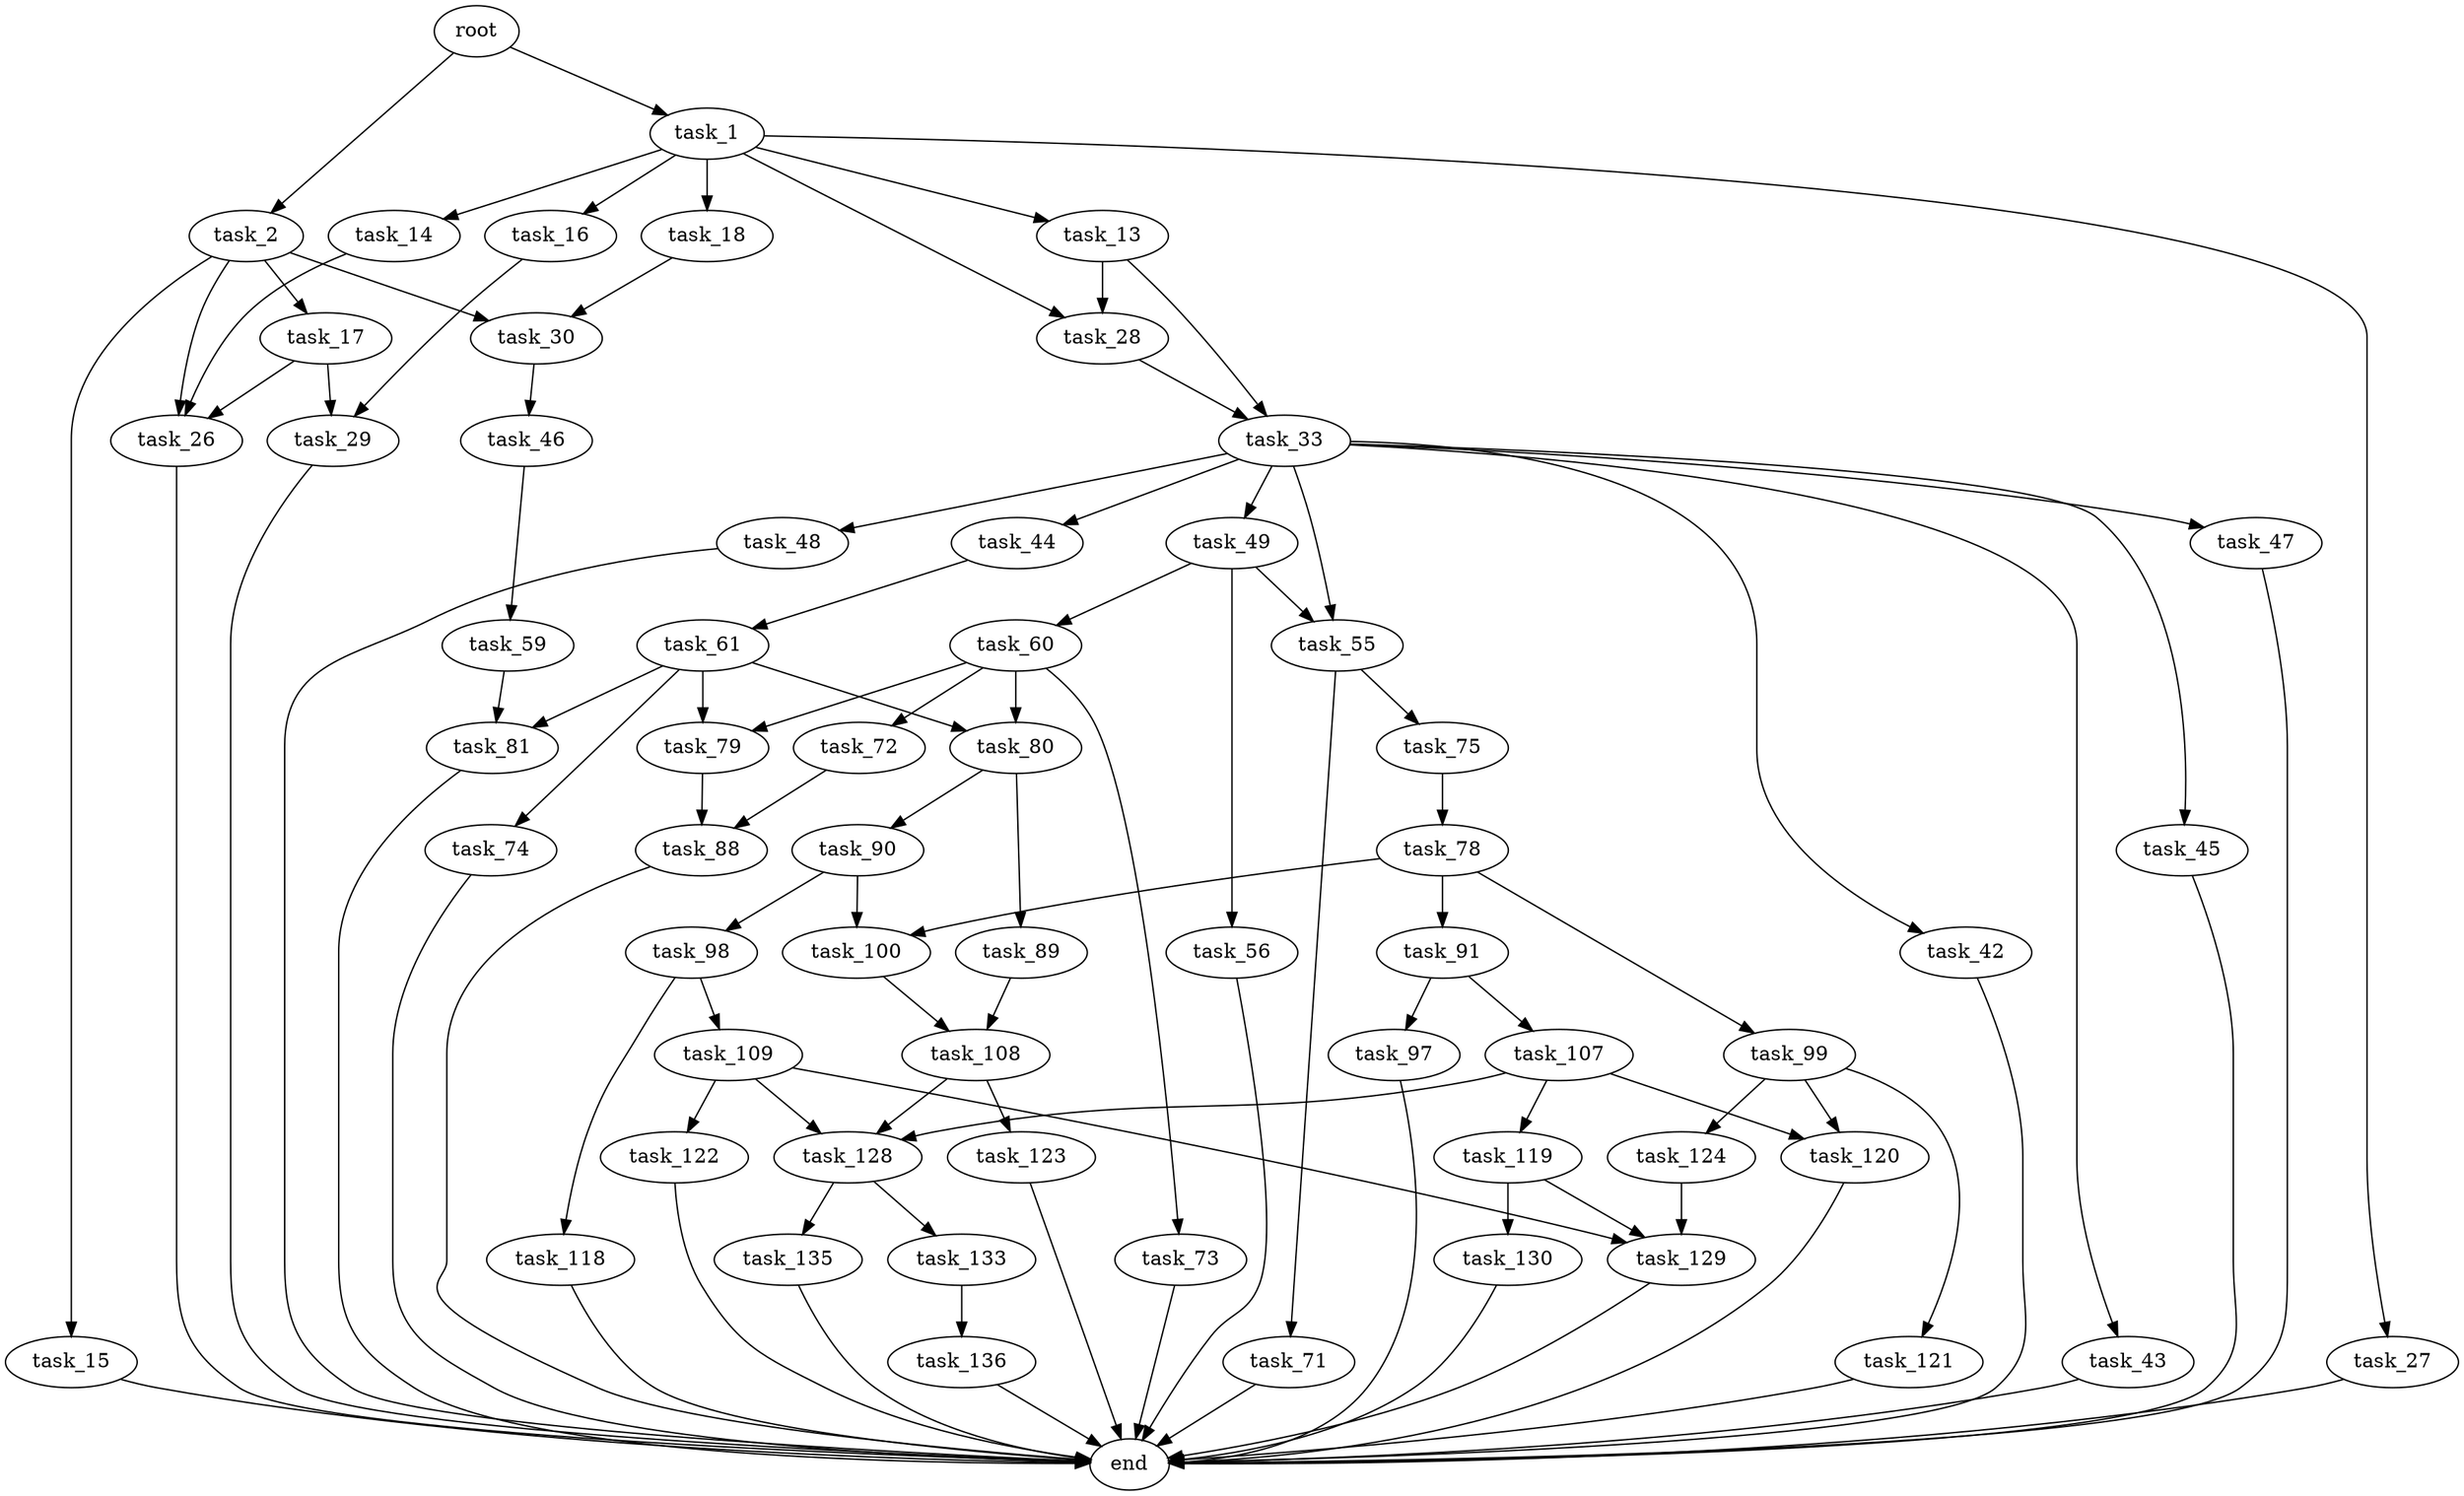 digraph G {
  root [size="0.000000"];
  task_1 [size="20568675691.000000"];
  task_2 [size="51136995072.000000"];
  task_13 [size="231928233984.000000"];
  task_14 [size="3158783526.000000"];
  task_16 [size="32472378844.000000"];
  task_18 [size="549755813888.000000"];
  task_27 [size="1426523458975.000000"];
  task_28 [size="68719476736.000000"];
  task_15 [size="1143922260.000000"];
  task_17 [size="104136218128.000000"];
  task_26 [size="4445686312.000000"];
  task_30 [size="329175158416.000000"];
  task_33 [size="6763222016.000000"];
  end [size="0.000000"];
  task_29 [size="1245653617.000000"];
  task_46 [size="68719476736.000000"];
  task_42 [size="92270241662.000000"];
  task_43 [size="11590075788.000000"];
  task_44 [size="85725988839.000000"];
  task_45 [size="36726162075.000000"];
  task_47 [size="782757789696.000000"];
  task_48 [size="1372826913.000000"];
  task_49 [size="46827388634.000000"];
  task_55 [size="549755813888.000000"];
  task_61 [size="8695917718.000000"];
  task_59 [size="10407272489.000000"];
  task_56 [size="8589934592.000000"];
  task_60 [size="36850192992.000000"];
  task_71 [size="549755813888.000000"];
  task_75 [size="1650828914.000000"];
  task_81 [size="7740870428.000000"];
  task_72 [size="557236844843.000000"];
  task_73 [size="11014294701.000000"];
  task_79 [size="10207292366.000000"];
  task_80 [size="354970078961.000000"];
  task_74 [size="28407207552.000000"];
  task_88 [size="451546885712.000000"];
  task_78 [size="17550239790.000000"];
  task_91 [size="32716145018.000000"];
  task_99 [size="179401463397.000000"];
  task_100 [size="231928233984.000000"];
  task_89 [size="549755813888.000000"];
  task_90 [size="368293445632.000000"];
  task_108 [size="233934937607.000000"];
  task_98 [size="231928233984.000000"];
  task_97 [size="37004596966.000000"];
  task_107 [size="8589934592.000000"];
  task_109 [size="138202758180.000000"];
  task_118 [size="782757789696.000000"];
  task_120 [size="33097581486.000000"];
  task_121 [size="33499779978.000000"];
  task_124 [size="310114146336.000000"];
  task_119 [size="28991029248.000000"];
  task_128 [size="368293445632.000000"];
  task_123 [size="1073741824000.000000"];
  task_122 [size="288205556288.000000"];
  task_129 [size="128094393360.000000"];
  task_130 [size="231928233984.000000"];
  task_133 [size="134217728000.000000"];
  task_135 [size="36225872348.000000"];
  task_136 [size="40151035507.000000"];

  root -> task_1 [size="1.000000"];
  root -> task_2 [size="1.000000"];
  task_1 -> task_13 [size="838860800.000000"];
  task_1 -> task_14 [size="838860800.000000"];
  task_1 -> task_16 [size="838860800.000000"];
  task_1 -> task_18 [size="838860800.000000"];
  task_1 -> task_27 [size="838860800.000000"];
  task_1 -> task_28 [size="838860800.000000"];
  task_2 -> task_15 [size="838860800.000000"];
  task_2 -> task_17 [size="838860800.000000"];
  task_2 -> task_26 [size="838860800.000000"];
  task_2 -> task_30 [size="838860800.000000"];
  task_13 -> task_28 [size="301989888.000000"];
  task_13 -> task_33 [size="301989888.000000"];
  task_14 -> task_26 [size="75497472.000000"];
  task_16 -> task_29 [size="838860800.000000"];
  task_18 -> task_30 [size="536870912.000000"];
  task_27 -> end [size="1.000000"];
  task_28 -> task_33 [size="134217728.000000"];
  task_15 -> end [size="1.000000"];
  task_17 -> task_26 [size="209715200.000000"];
  task_17 -> task_29 [size="209715200.000000"];
  task_26 -> end [size="1.000000"];
  task_30 -> task_46 [size="536870912.000000"];
  task_33 -> task_42 [size="301989888.000000"];
  task_33 -> task_43 [size="301989888.000000"];
  task_33 -> task_44 [size="301989888.000000"];
  task_33 -> task_45 [size="301989888.000000"];
  task_33 -> task_47 [size="301989888.000000"];
  task_33 -> task_48 [size="301989888.000000"];
  task_33 -> task_49 [size="301989888.000000"];
  task_33 -> task_55 [size="301989888.000000"];
  task_29 -> end [size="1.000000"];
  task_46 -> task_59 [size="134217728.000000"];
  task_42 -> end [size="1.000000"];
  task_43 -> end [size="1.000000"];
  task_44 -> task_61 [size="75497472.000000"];
  task_45 -> end [size="1.000000"];
  task_47 -> end [size="1.000000"];
  task_48 -> end [size="1.000000"];
  task_49 -> task_55 [size="838860800.000000"];
  task_49 -> task_56 [size="838860800.000000"];
  task_49 -> task_60 [size="838860800.000000"];
  task_55 -> task_71 [size="536870912.000000"];
  task_55 -> task_75 [size="536870912.000000"];
  task_61 -> task_74 [size="411041792.000000"];
  task_61 -> task_79 [size="411041792.000000"];
  task_61 -> task_80 [size="411041792.000000"];
  task_61 -> task_81 [size="411041792.000000"];
  task_59 -> task_81 [size="209715200.000000"];
  task_56 -> end [size="1.000000"];
  task_60 -> task_72 [size="75497472.000000"];
  task_60 -> task_73 [size="75497472.000000"];
  task_60 -> task_79 [size="75497472.000000"];
  task_60 -> task_80 [size="75497472.000000"];
  task_71 -> end [size="1.000000"];
  task_75 -> task_78 [size="33554432.000000"];
  task_81 -> end [size="1.000000"];
  task_72 -> task_88 [size="679477248.000000"];
  task_73 -> end [size="1.000000"];
  task_79 -> task_88 [size="209715200.000000"];
  task_80 -> task_89 [size="301989888.000000"];
  task_80 -> task_90 [size="301989888.000000"];
  task_74 -> end [size="1.000000"];
  task_88 -> end [size="1.000000"];
  task_78 -> task_91 [size="33554432.000000"];
  task_78 -> task_99 [size="33554432.000000"];
  task_78 -> task_100 [size="33554432.000000"];
  task_91 -> task_97 [size="536870912.000000"];
  task_91 -> task_107 [size="536870912.000000"];
  task_99 -> task_120 [size="411041792.000000"];
  task_99 -> task_121 [size="411041792.000000"];
  task_99 -> task_124 [size="411041792.000000"];
  task_100 -> task_108 [size="301989888.000000"];
  task_89 -> task_108 [size="536870912.000000"];
  task_90 -> task_98 [size="411041792.000000"];
  task_90 -> task_100 [size="411041792.000000"];
  task_108 -> task_123 [size="301989888.000000"];
  task_108 -> task_128 [size="301989888.000000"];
  task_98 -> task_109 [size="301989888.000000"];
  task_98 -> task_118 [size="301989888.000000"];
  task_97 -> end [size="1.000000"];
  task_107 -> task_119 [size="33554432.000000"];
  task_107 -> task_120 [size="33554432.000000"];
  task_107 -> task_128 [size="33554432.000000"];
  task_109 -> task_122 [size="411041792.000000"];
  task_109 -> task_128 [size="411041792.000000"];
  task_109 -> task_129 [size="411041792.000000"];
  task_118 -> end [size="1.000000"];
  task_120 -> end [size="1.000000"];
  task_121 -> end [size="1.000000"];
  task_124 -> task_129 [size="209715200.000000"];
  task_119 -> task_129 [size="75497472.000000"];
  task_119 -> task_130 [size="75497472.000000"];
  task_128 -> task_133 [size="411041792.000000"];
  task_128 -> task_135 [size="411041792.000000"];
  task_123 -> end [size="1.000000"];
  task_122 -> end [size="1.000000"];
  task_129 -> end [size="1.000000"];
  task_130 -> end [size="1.000000"];
  task_133 -> task_136 [size="209715200.000000"];
  task_135 -> end [size="1.000000"];
  task_136 -> end [size="1.000000"];
}
